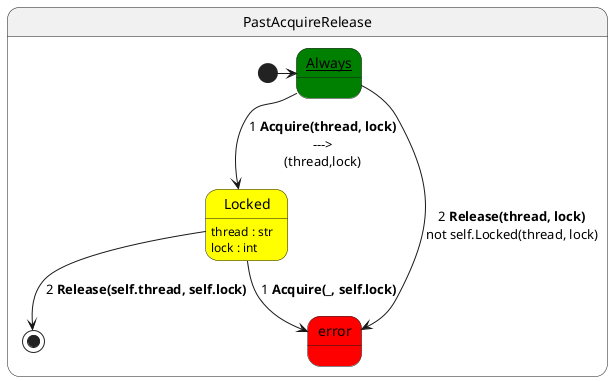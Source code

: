 @startuml
state PastAcquireRelease{
  [*] -> __Always__
  state __Always__ #green
  state Locked #yellow : thread : str\nlock : int
  __Always__ --> Locked : 1 **Acquire(thread, lock)**\n--->\n(thread,lock)
  state error #red
  __Always__ --> error : 2 **Release(thread, lock)**\nnot self.Locked(thread, lock)
  state error #red
  Locked --> error : 1 **Acquire(_, self.lock)**
  Locked --> [*] : 2 **Release(self.thread, self.lock)**
}
@enduml